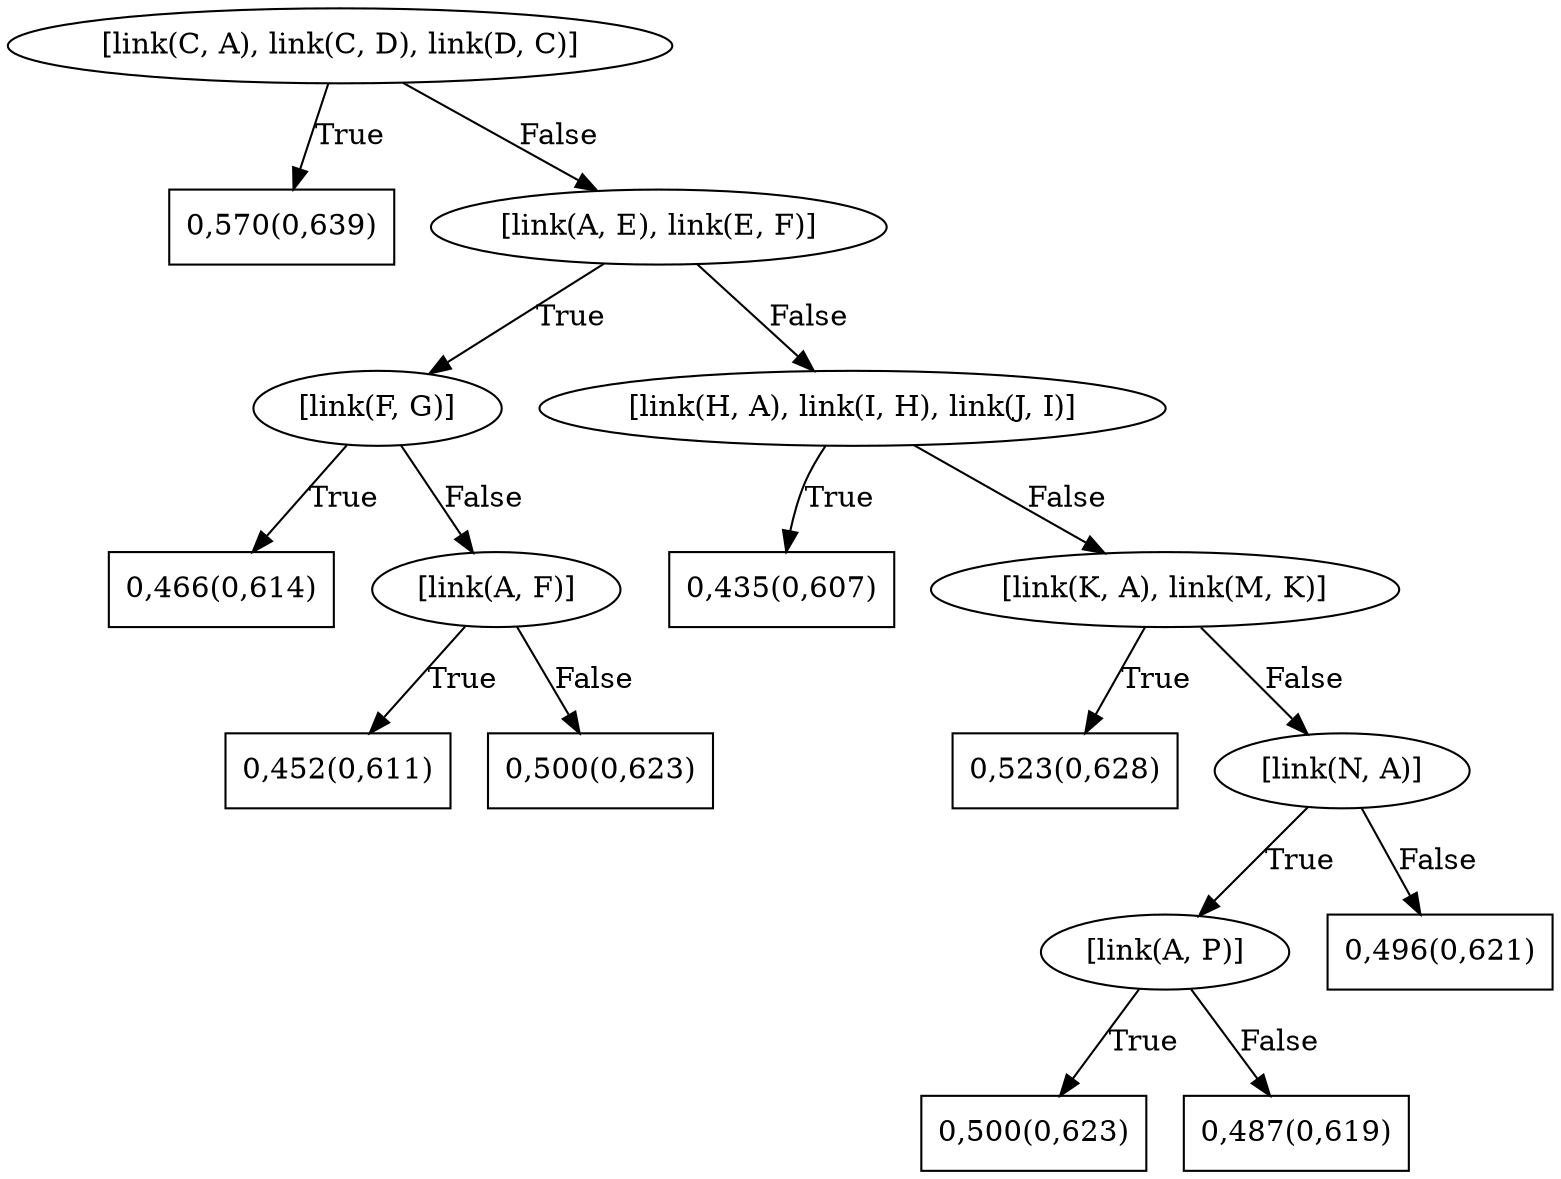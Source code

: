 digraph G{ 
1[label = "[link(C, A), link(C, D), link(D, C)]"];
1 -> 2[label="True"];
1 -> 3[label="False"];
2[shape = box,label = "0,570(0,639)"];
3[label = "[link(A, E), link(E, F)]"];
3 -> 4[label="True"];
3 -> 5[label="False"];
4[label = "[link(F, G)]"];
4 -> 6[label="True"];
4 -> 7[label="False"];
6[shape = box,label = "0,466(0,614)"];
7[label = "[link(A, F)]"];
7 -> 8[label="True"];
7 -> 9[label="False"];
8[shape = box,label = "0,452(0,611)"];
9[shape = box,label = "0,500(0,623)"];
5[label = "[link(H, A), link(I, H), link(J, I)]"];
5 -> 10[label="True"];
5 -> 11[label="False"];
10[shape = box,label = "0,435(0,607)"];
11[label = "[link(K, A), link(M, K)]"];
11 -> 12[label="True"];
11 -> 13[label="False"];
12[shape = box,label = "0,523(0,628)"];
13[label = "[link(N, A)]"];
13 -> 14[label="True"];
13 -> 15[label="False"];
14[label = "[link(A, P)]"];
14 -> 16[label="True"];
14 -> 17[label="False"];
16[shape = box,label = "0,500(0,623)"];
17[shape = box,label = "0,487(0,619)"];
15[shape = box,label = "0,496(0,621)"];
}
